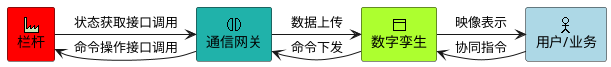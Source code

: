 @startuml dt-brake

archimate #red "栏杆"  as brake <<physical-facility>>

archimate #LightSeaGreen "通信网关"  as gateway <<interaction>>

archimate #GreenYellow "数字孪生"  as digitaltwin <<object>>

archimate #LightBlue "用户/业务"  as user  <<actor>>

brake -> gateway : 状态获取接口调用
gateway -> digitaltwin : 数据上传
digitaltwin -> user : 映像表示
user -> digitaltwin : 协同指令
digitaltwin -> gateway : 命令下发
gateway -> brake : 命令操作接口调用
@enduml